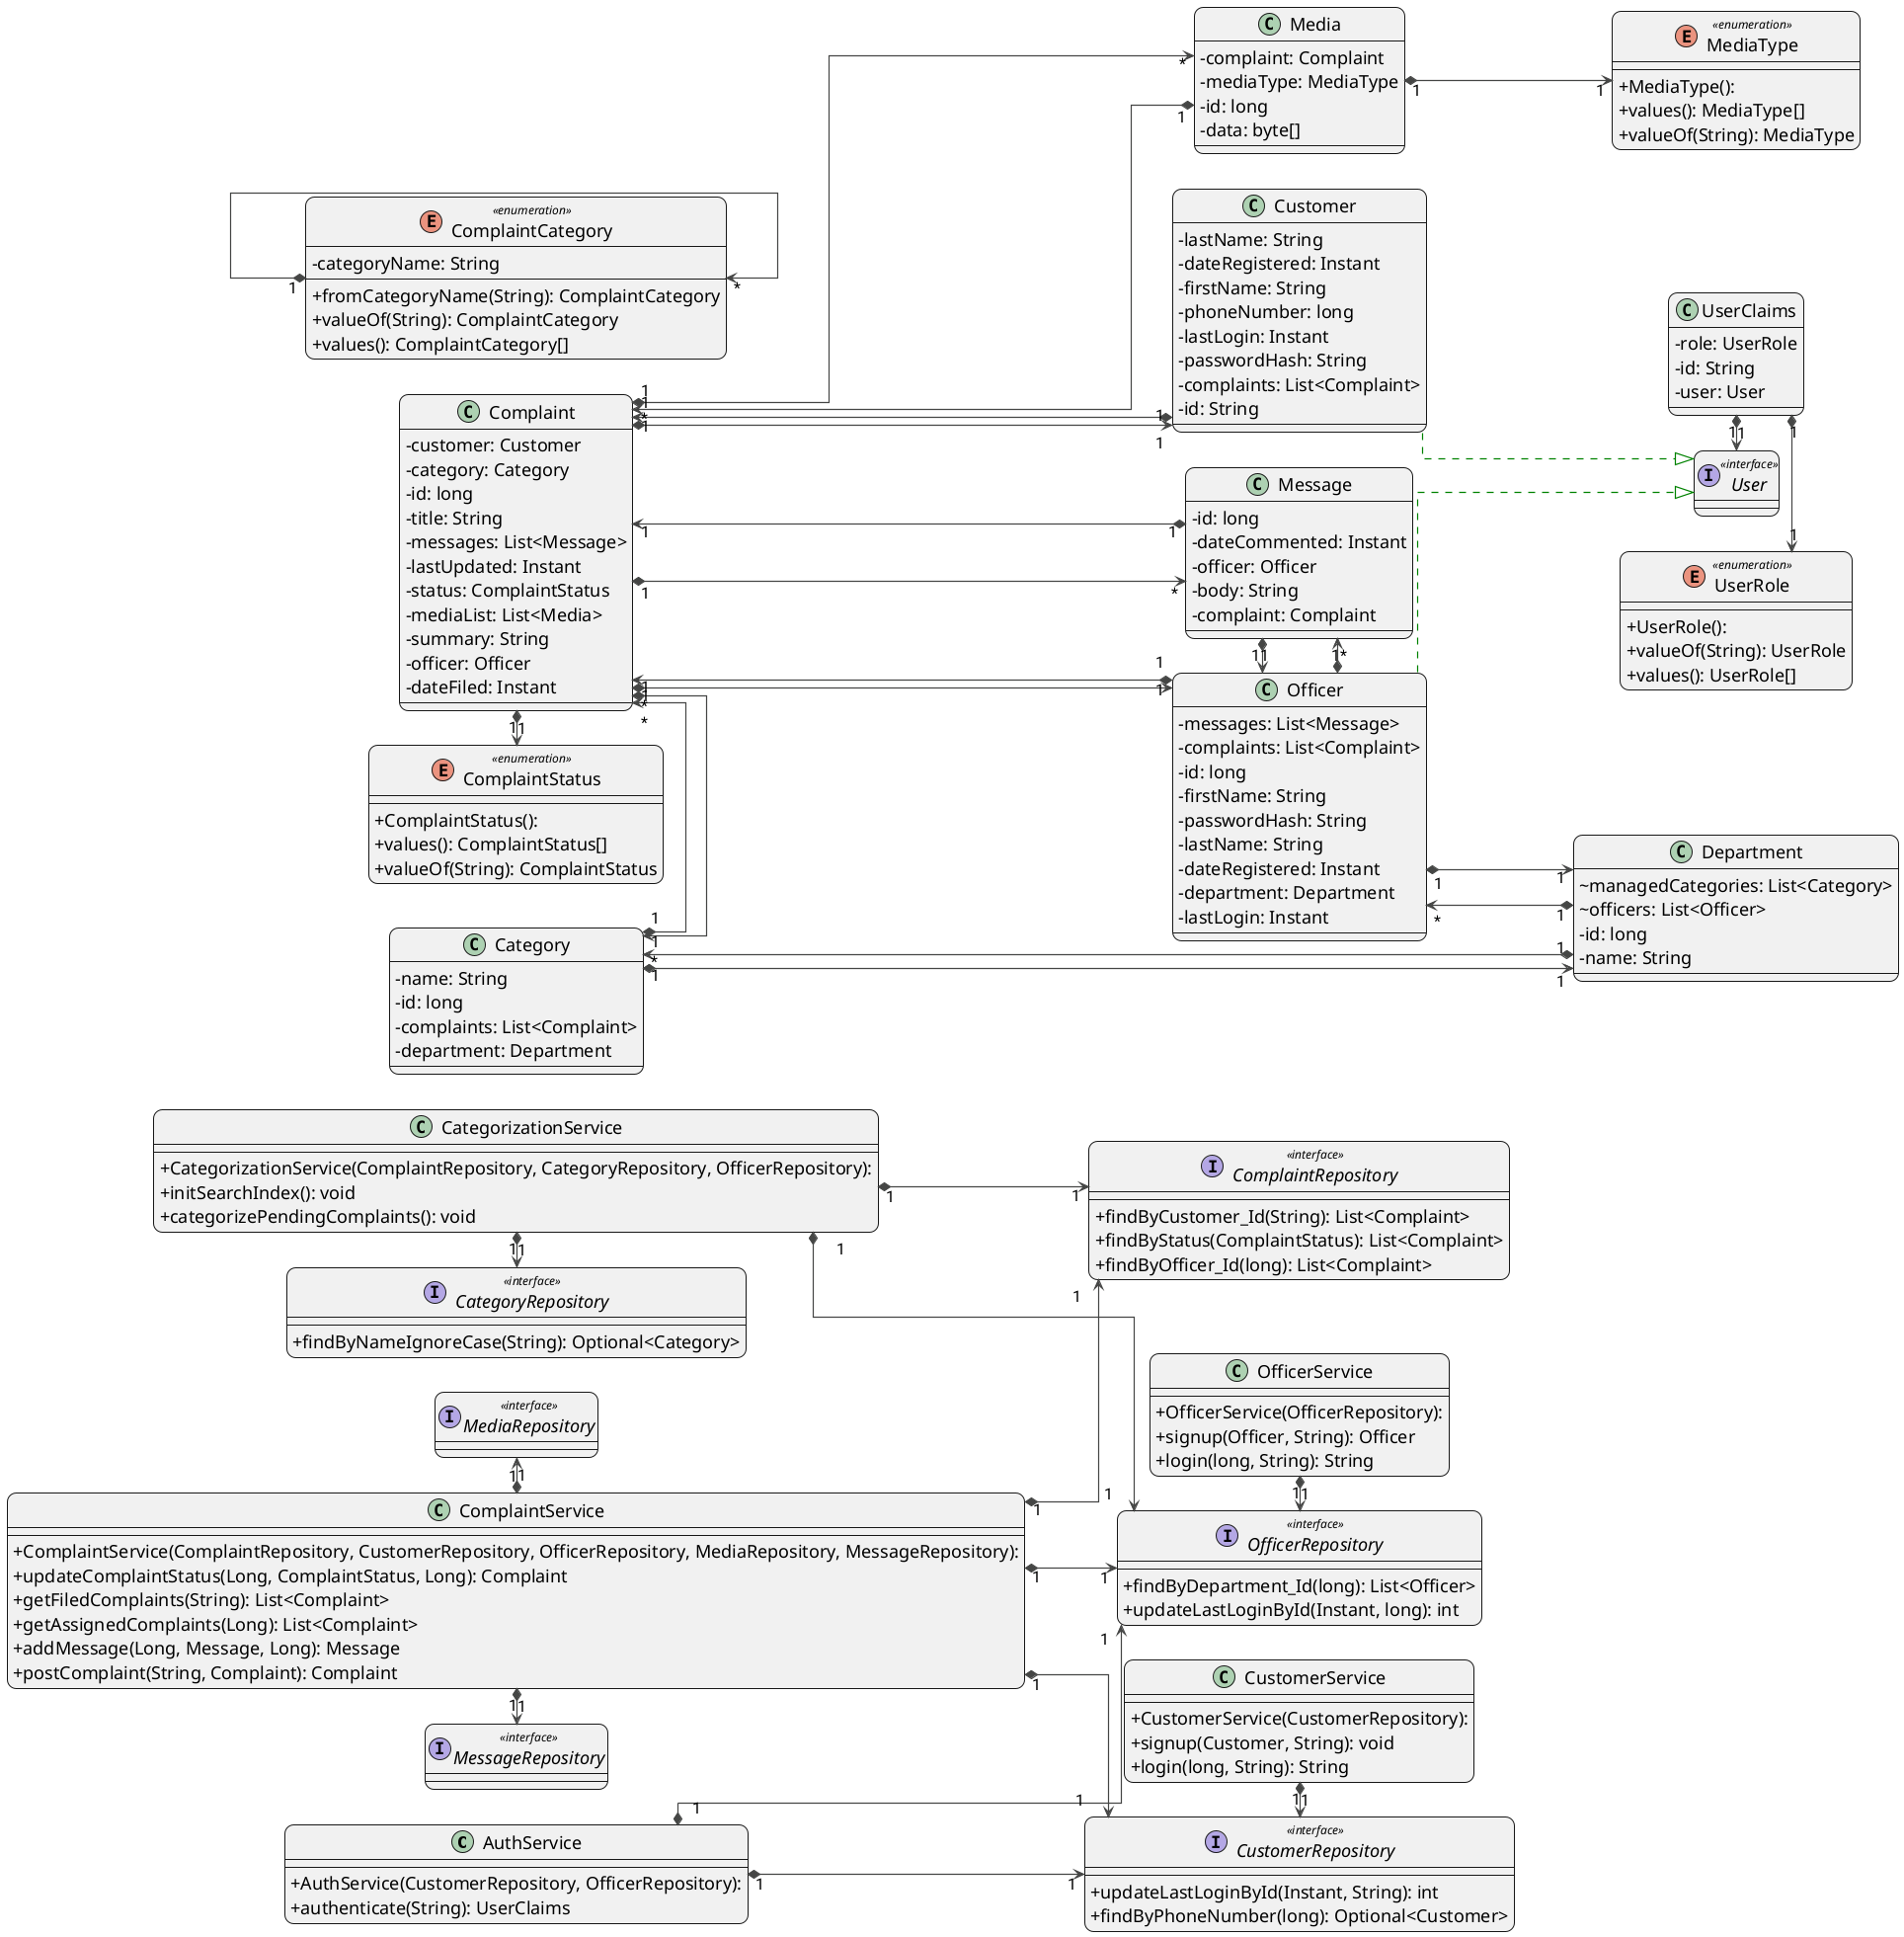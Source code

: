 @startuml
!theme vibrant

skinparam Linetype polyline
skinparam Linetype ortho

skinparam shadowing false
skinparam classMessageAlign left
skinparam roundcorner 18
skinparam classAttributeIconSize 0
skinparam ArrowThickness 1.2

skinparam ArrowFontSize 16
skinparam ArrowFontName Roboto
skinparam ClassBorderThickness 1
skinparam classAttributeFontSize 18

left to right direction


class AuthService {
  + AuthService(CustomerRepository, OfficerRepository):
  + authenticate(String): UserClaims
}
class CategorizationService {
  + CategorizationService(ComplaintRepository, CategoryRepository, OfficerRepository):
  + initSearchIndex(): void
  + categorizePendingComplaints(): void
}
class Category {
  - name: String
  - id: long
  - complaints: List<Complaint>
  - department: Department
}
interface CategoryRepository << interface >> {
  + findByNameIgnoreCase(String): Optional<Category>
}
class Complaint {
  - customer: Customer
  - category: Category
  - id: long
  - title: String
  - messages: List<Message>
  - lastUpdated: Instant
  - status: ComplaintStatus
  - mediaList: List<Media>
  - summary: String
  - officer: Officer
  - dateFiled: Instant
}
enum ComplaintCategory << enumeration >> {
  - categoryName: String
  + fromCategoryName(String): ComplaintCategory
  + valueOf(String): ComplaintCategory
  + values(): ComplaintCategory[]
}
interface ComplaintRepository << interface >> {
  + findByCustomer_Id(String): List<Complaint>
  + findByStatus(ComplaintStatus): List<Complaint>
  + findByOfficer_Id(long): List<Complaint>
}
class ComplaintService {
  + ComplaintService(ComplaintRepository, CustomerRepository, OfficerRepository, MediaRepository, MessageRepository):
  + updateComplaintStatus(Long, ComplaintStatus, Long): Complaint
  + getFiledComplaints(String): List<Complaint>
  + getAssignedComplaints(Long): List<Complaint>
  + addMessage(Long, Message, Long): Message
  + postComplaint(String, Complaint): Complaint
}
enum ComplaintStatus << enumeration >> {
  + ComplaintStatus():
  + values(): ComplaintStatus[]
  + valueOf(String): ComplaintStatus
}
class Customer {
  - lastName: String
  - dateRegistered: Instant
  - firstName: String
  - phoneNumber: long
  - lastLogin: Instant
  - passwordHash: String
  - complaints: List<Complaint>
  - id: String
}
interface CustomerRepository << interface >> {
  + updateLastLoginById(Instant, String): int
  + findByPhoneNumber(long): Optional<Customer>
}
class CustomerService {
  + CustomerService(CustomerRepository):
  + signup(Customer, String): void
  + login(long, String): String
}
class Department {
  ~ managedCategories: List<Category>
  ~ officers: List<Officer>
  - id: long
  - name: String
}
class Media {
  - complaint: Complaint
  - mediaType: MediaType
  - id: long
  - data: byte[]
}
interface MediaRepository << interface >>
enum MediaType << enumeration >> {
  + MediaType():
  + values(): MediaType[]
  + valueOf(String): MediaType
}
class Message {
  - id: long
  - dateCommented: Instant
  - officer: Officer
  - body: String
  - complaint: Complaint
}
interface MessageRepository << interface >>
class Officer {
  - messages: List<Message>
  - complaints: List<Complaint>
  - id: long
  - firstName: String
  - passwordHash: String
  - lastName: String
  - dateRegistered: Instant
  - department: Department
  - lastLogin: Instant
}
interface OfficerRepository << interface >> {
  + findByDepartment_Id(long): List<Officer>
  + updateLastLoginById(Instant, long): int
}
class OfficerService {
  + OfficerService(OfficerRepository):
  + signup(Officer, String): Officer
  + login(long, String): String
}
interface User << interface >>
class UserClaims {
  - role: UserRole
  - id: String
  - user: User
}
enum UserRole << enumeration >> {
  + UserRole():
  + valueOf(String): UserRole
  + values(): UserRole[]
}

AuthService                "1" *--> "1" CustomerRepository
AuthService                "1" *--> "1" OfficerRepository
CategorizationService      "1" *-> "1" CategoryRepository
CategorizationService      "1" *--> "1" ComplaintRepository
CategorizationService      "1" *--> "1" OfficerRepository
Category                   "1" *-> "*" Complaint
Category                   "1" *-> "1" Department
Complaint                  "1" *-> "1" Category
Complaint                  "1" *-> "1" ComplaintStatus
Complaint                  "1" *--> "1" Customer
Complaint                  "1" *--> "*" Media
Complaint                  "1" *--> "*" Message
Complaint                  "1" *--> "1" Officer
ComplaintCategory          "1" *-> "*" ComplaintCategory
ComplaintService           "1" *-> "1" ComplaintRepository
ComplaintService           "1" *--> "1" CustomerRepository
ComplaintService           "1" *-[norank]-> "1" MediaRepository
ComplaintService           "1" *-> "1" MessageRepository
ComplaintService           "1" *--> "1" OfficerRepository
Customer                   "1" *--> "*" Complaint
Customer                    -[#008200,dashed]-^  User
CustomerService            "1" *-> "1" CustomerRepository
Department                 "1" *-> "*" Category
Department                 "1" *--> "*" Officer
Media                      "1" *--> "1" Complaint
Media                      "1" *--> "1" MediaType
Message                    "1" *--> "1" Complaint
Message                    "1" *-> "1" Officer
Officer                    "1" *--> "*" Complaint
Officer                    "1" *--> "1" Department
Officer                    "1" *-> "*" Message
Officer                     -[#008200,dashed]-^  User
OfficerService             "1" *-> "1" OfficerRepository
UserClaims                 "1" *-> "1" User
UserClaims                 "1" *-> "1" UserRole
@enduml
